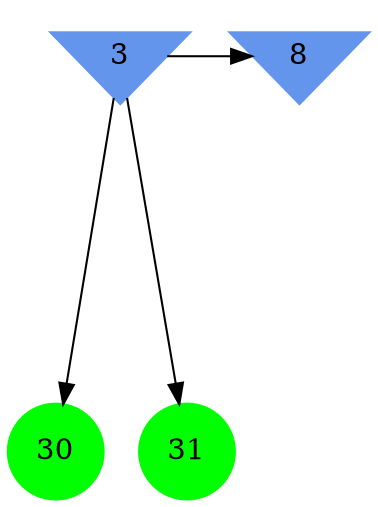 digraph brain {
	ranksep=2.0;
	3 [shape=invtriangle,style=filled,color=cornflowerblue];
	8 [shape=invtriangle,style=filled,color=cornflowerblue];
	30 [shape=circle,style=filled,color=green];
	31 [shape=circle,style=filled,color=green];
	3	->	30;
	3	->	31;
	3	->	8;
	{ rank=same; 3; 8; }
	{ rank=same; }
	{ rank=same; 30; 31; }
}
